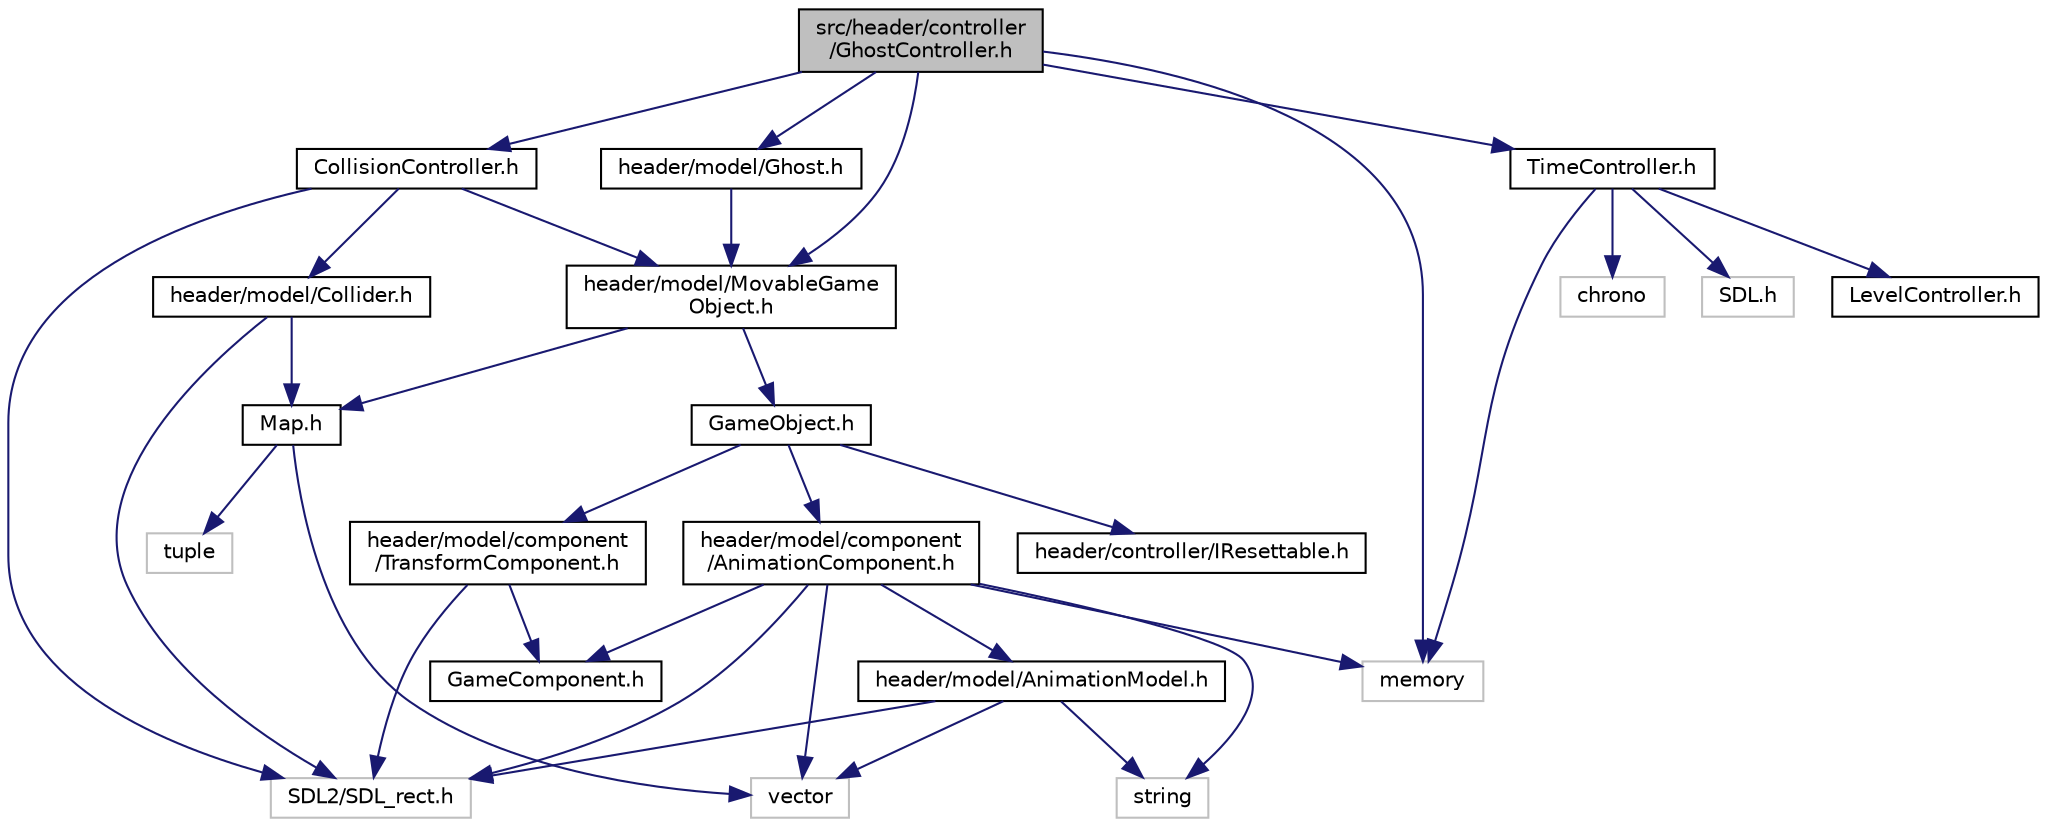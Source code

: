 digraph "src/header/controller/GhostController.h"
{
 // LATEX_PDF_SIZE
  edge [fontname="Helvetica",fontsize="10",labelfontname="Helvetica",labelfontsize="10"];
  node [fontname="Helvetica",fontsize="10",shape=record];
  Node1 [label="src/header/controller\l/GhostController.h",height=0.2,width=0.4,color="black", fillcolor="grey75", style="filled", fontcolor="black",tooltip=" "];
  Node1 -> Node2 [color="midnightblue",fontsize="10",style="solid"];
  Node2 [label="memory",height=0.2,width=0.4,color="grey75", fillcolor="white", style="filled",tooltip=" "];
  Node1 -> Node3 [color="midnightblue",fontsize="10",style="solid"];
  Node3 [label="CollisionController.h",height=0.2,width=0.4,color="black", fillcolor="white", style="filled",URL="$CollisionController_8h.html",tooltip="Header file for CollisionController class, which handles collision between two objects."];
  Node3 -> Node4 [color="midnightblue",fontsize="10",style="solid"];
  Node4 [label="SDL2/SDL_rect.h",height=0.2,width=0.4,color="grey75", fillcolor="white", style="filled",tooltip=" "];
  Node3 -> Node5 [color="midnightblue",fontsize="10",style="solid"];
  Node5 [label="header/model/MovableGame\lObject.h",height=0.2,width=0.4,color="black", fillcolor="white", style="filled",URL="$MovableGameObject_8h.html",tooltip=" "];
  Node5 -> Node6 [color="midnightblue",fontsize="10",style="solid"];
  Node6 [label="GameObject.h",height=0.2,width=0.4,color="black", fillcolor="white", style="filled",URL="$GameObject_8h.html",tooltip="Base class for all game objects in the game, with transform and animation components."];
  Node6 -> Node7 [color="midnightblue",fontsize="10",style="solid"];
  Node7 [label="header/model/component\l/TransformComponent.h",height=0.2,width=0.4,color="black", fillcolor="white", style="filled",URL="$TransformComponent_8h.html",tooltip="Class that handles an object's size and position on the screen. All game objects have this component ..."];
  Node7 -> Node4 [color="midnightblue",fontsize="10",style="solid"];
  Node7 -> Node8 [color="midnightblue",fontsize="10",style="solid"];
  Node8 [label="GameComponent.h",height=0.2,width=0.4,color="black", fillcolor="white", style="filled",URL="$GameComponent_8h.html",tooltip="Parent class for all other game components."];
  Node6 -> Node9 [color="midnightblue",fontsize="10",style="solid"];
  Node9 [label="header/model/component\l/AnimationComponent.h",height=0.2,width=0.4,color="black", fillcolor="white", style="filled",URL="$AnimationComponent_8h.html",tooltip=" "];
  Node9 -> Node10 [color="midnightblue",fontsize="10",style="solid"];
  Node10 [label="string",height=0.2,width=0.4,color="grey75", fillcolor="white", style="filled",tooltip=" "];
  Node9 -> Node4 [color="midnightblue",fontsize="10",style="solid"];
  Node9 -> Node11 [color="midnightblue",fontsize="10",style="solid"];
  Node11 [label="vector",height=0.2,width=0.4,color="grey75", fillcolor="white", style="filled",tooltip=" "];
  Node9 -> Node2 [color="midnightblue",fontsize="10",style="solid"];
  Node9 -> Node8 [color="midnightblue",fontsize="10",style="solid"];
  Node9 -> Node12 [color="midnightblue",fontsize="10",style="solid"];
  Node12 [label="header/model/AnimationModel.h",height=0.2,width=0.4,color="black", fillcolor="white", style="filled",URL="$AnimationModel_8h.html",tooltip=" "];
  Node12 -> Node4 [color="midnightblue",fontsize="10",style="solid"];
  Node12 -> Node10 [color="midnightblue",fontsize="10",style="solid"];
  Node12 -> Node11 [color="midnightblue",fontsize="10",style="solid"];
  Node6 -> Node13 [color="midnightblue",fontsize="10",style="solid"];
  Node13 [label="header/controller/IResettable.h",height=0.2,width=0.4,color="black", fillcolor="white", style="filled",URL="$IResettable_8h.html",tooltip=" "];
  Node5 -> Node14 [color="midnightblue",fontsize="10",style="solid"];
  Node14 [label="Map.h",height=0.2,width=0.4,color="black", fillcolor="white", style="filled",URL="$Map_8h.html",tooltip=" "];
  Node14 -> Node11 [color="midnightblue",fontsize="10",style="solid"];
  Node14 -> Node15 [color="midnightblue",fontsize="10",style="solid"];
  Node15 [label="tuple",height=0.2,width=0.4,color="grey75", fillcolor="white", style="filled",tooltip=" "];
  Node3 -> Node16 [color="midnightblue",fontsize="10",style="solid"];
  Node16 [label="header/model/Collider.h",height=0.2,width=0.4,color="black", fillcolor="white", style="filled",URL="$Collider_8h.html",tooltip=" "];
  Node16 -> Node4 [color="midnightblue",fontsize="10",style="solid"];
  Node16 -> Node14 [color="midnightblue",fontsize="10",style="solid"];
  Node1 -> Node5 [color="midnightblue",fontsize="10",style="solid"];
  Node1 -> Node17 [color="midnightblue",fontsize="10",style="solid"];
  Node17 [label="header/model/Ghost.h",height=0.2,width=0.4,color="black", fillcolor="white", style="filled",URL="$Ghost_8h.html",tooltip=" "];
  Node17 -> Node5 [color="midnightblue",fontsize="10",style="solid"];
  Node1 -> Node18 [color="midnightblue",fontsize="10",style="solid"];
  Node18 [label="TimeController.h",height=0.2,width=0.4,color="black", fillcolor="white", style="filled",URL="$TimeController_8h.html",tooltip=" "];
  Node18 -> Node19 [color="midnightblue",fontsize="10",style="solid"];
  Node19 [label="chrono",height=0.2,width=0.4,color="grey75", fillcolor="white", style="filled",tooltip=" "];
  Node18 -> Node20 [color="midnightblue",fontsize="10",style="solid"];
  Node20 [label="SDL.h",height=0.2,width=0.4,color="grey75", fillcolor="white", style="filled",tooltip=" "];
  Node18 -> Node2 [color="midnightblue",fontsize="10",style="solid"];
  Node18 -> Node21 [color="midnightblue",fontsize="10",style="solid"];
  Node21 [label="LevelController.h",height=0.2,width=0.4,color="black", fillcolor="white", style="filled",URL="$LevelController_8h.html",tooltip=" "];
}
